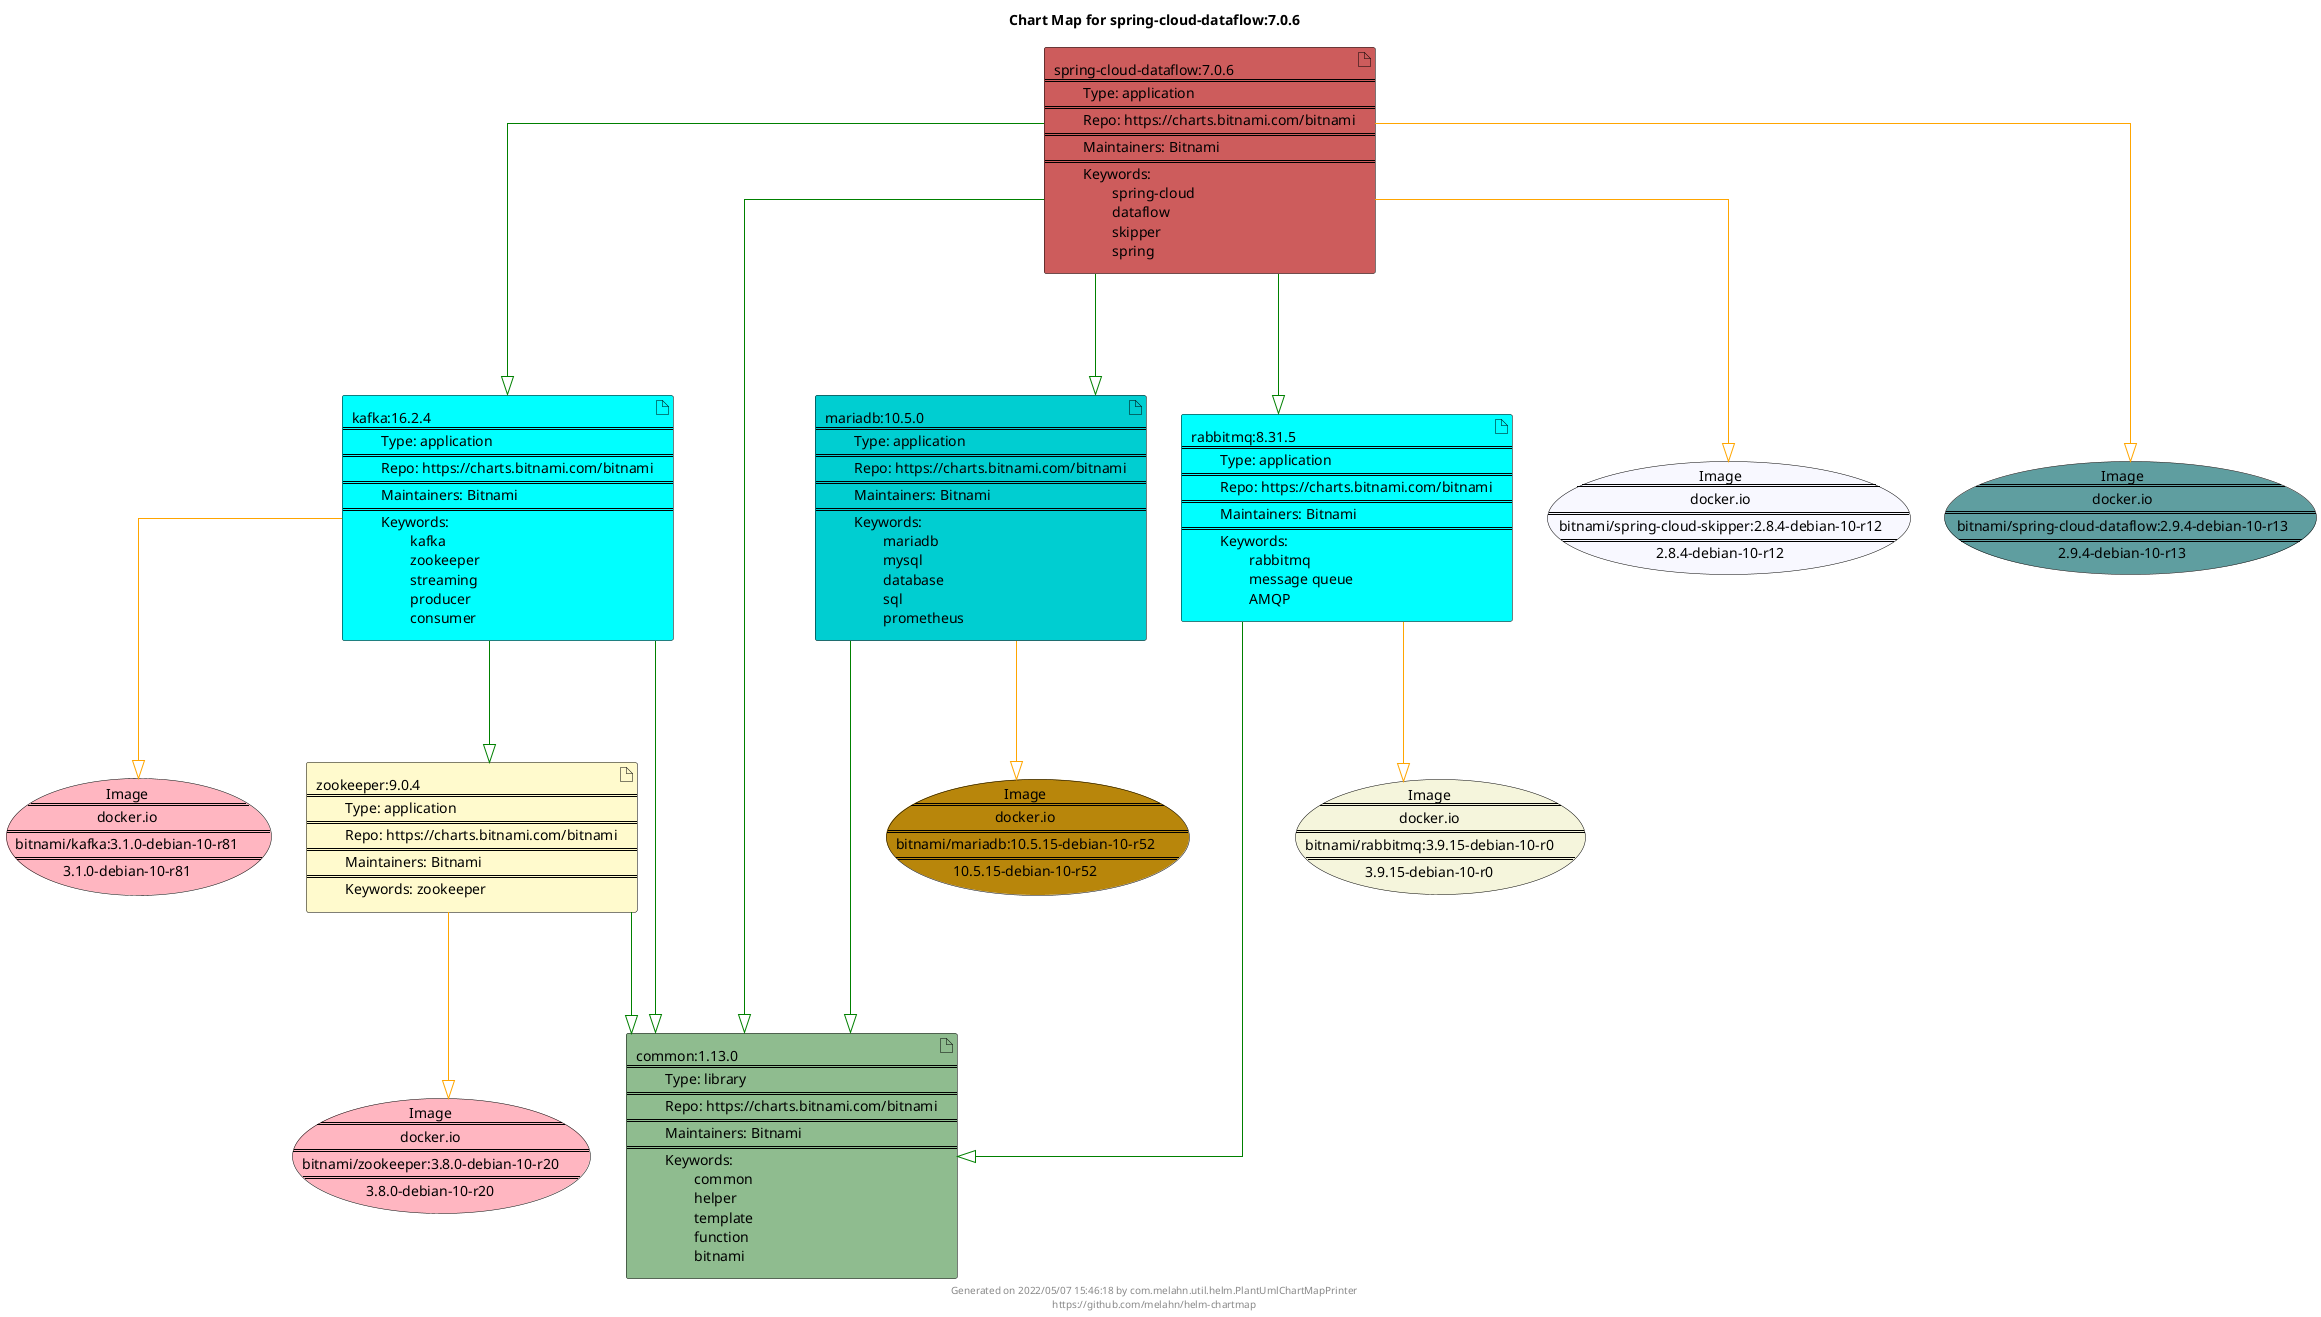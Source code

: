 @startuml
skinparam linetype ortho
skinparam backgroundColor white
skinparam usecaseBorderColor black
skinparam usecaseArrowColor LightSlateGray
skinparam artifactBorderColor black
skinparam artifactArrowColor LightSlateGray

title Chart Map for spring-cloud-dataflow:7.0.6

'There are 6 referenced Helm Charts
artifact "kafka:16.2.4\n====\n\tType: application\n====\n\tRepo: https://charts.bitnami.com/bitnami\n====\n\tMaintainers: Bitnami\n====\n\tKeywords: \n\t\tkafka\n\t\tzookeeper\n\t\tstreaming\n\t\tproducer\n\t\tconsumer" as kafka_16_2_4 #Aqua
artifact "common:1.13.0\n====\n\tType: library\n====\n\tRepo: https://charts.bitnami.com/bitnami\n====\n\tMaintainers: Bitnami\n====\n\tKeywords: \n\t\tcommon\n\t\thelper\n\t\ttemplate\n\t\tfunction\n\t\tbitnami" as common_1_13_0 #DarkSeaGreen
artifact "spring-cloud-dataflow:7.0.6\n====\n\tType: application\n====\n\tRepo: https://charts.bitnami.com/bitnami\n====\n\tMaintainers: Bitnami\n====\n\tKeywords: \n\t\tspring-cloud\n\t\tdataflow\n\t\tskipper\n\t\tspring" as spring_cloud_dataflow_7_0_6 #IndianRed
artifact "mariadb:10.5.0\n====\n\tType: application\n====\n\tRepo: https://charts.bitnami.com/bitnami\n====\n\tMaintainers: Bitnami\n====\n\tKeywords: \n\t\tmariadb\n\t\tmysql\n\t\tdatabase\n\t\tsql\n\t\tprometheus" as mariadb_10_5_0 #DarkTurquoise
artifact "rabbitmq:8.31.5\n====\n\tType: application\n====\n\tRepo: https://charts.bitnami.com/bitnami\n====\n\tMaintainers: Bitnami\n====\n\tKeywords: \n\t\trabbitmq\n\t\tmessage queue\n\t\tAMQP" as rabbitmq_8_31_5 #Aqua
artifact "zookeeper:9.0.4\n====\n\tType: application\n====\n\tRepo: https://charts.bitnami.com/bitnami\n====\n\tMaintainers: Bitnami\n====\n\tKeywords: zookeeper" as zookeeper_9_0_4 #LemonChiffon

'There are 6 referenced Docker Images
usecase "Image\n====\ndocker.io\n====\nbitnami/mariadb:10.5.15-debian-10-r52\n====\n10.5.15-debian-10-r52" as docker_io_bitnami_mariadb_10_5_15_debian_10_r52 #DarkGoldenRod
usecase "Image\n====\ndocker.io\n====\nbitnami/spring-cloud-skipper:2.8.4-debian-10-r12\n====\n2.8.4-debian-10-r12" as docker_io_bitnami_spring_cloud_skipper_2_8_4_debian_10_r12 #GhostWhite
usecase "Image\n====\ndocker.io\n====\nbitnami/zookeeper:3.8.0-debian-10-r20\n====\n3.8.0-debian-10-r20" as docker_io_bitnami_zookeeper_3_8_0_debian_10_r20 #LightPink
usecase "Image\n====\ndocker.io\n====\nbitnami/rabbitmq:3.9.15-debian-10-r0\n====\n3.9.15-debian-10-r0" as docker_io_bitnami_rabbitmq_3_9_15_debian_10_r0 #Beige
usecase "Image\n====\ndocker.io\n====\nbitnami/spring-cloud-dataflow:2.9.4-debian-10-r13\n====\n2.9.4-debian-10-r13" as docker_io_bitnami_spring_cloud_dataflow_2_9_4_debian_10_r13 #CadetBlue
usecase "Image\n====\ndocker.io\n====\nbitnami/kafka:3.1.0-debian-10-r81\n====\n3.1.0-debian-10-r81" as docker_io_bitnami_kafka_3_1_0_debian_10_r81 #LightPink

'Chart Dependencies
spring_cloud_dataflow_7_0_6--[#green]-|>mariadb_10_5_0
mariadb_10_5_0--[#green]-|>common_1_13_0
spring_cloud_dataflow_7_0_6--[#green]-|>common_1_13_0
spring_cloud_dataflow_7_0_6--[#green]-|>rabbitmq_8_31_5
rabbitmq_8_31_5--[#green]-|>common_1_13_0
spring_cloud_dataflow_7_0_6--[#green]-|>kafka_16_2_4
kafka_16_2_4--[#green]-|>zookeeper_9_0_4
zookeeper_9_0_4--[#green]-|>common_1_13_0
kafka_16_2_4--[#green]-|>common_1_13_0
kafka_16_2_4--[#orange]-|>docker_io_bitnami_kafka_3_1_0_debian_10_r81
spring_cloud_dataflow_7_0_6--[#orange]-|>docker_io_bitnami_spring_cloud_skipper_2_8_4_debian_10_r12
spring_cloud_dataflow_7_0_6--[#orange]-|>docker_io_bitnami_spring_cloud_dataflow_2_9_4_debian_10_r13
mariadb_10_5_0--[#orange]-|>docker_io_bitnami_mariadb_10_5_15_debian_10_r52
rabbitmq_8_31_5--[#orange]-|>docker_io_bitnami_rabbitmq_3_9_15_debian_10_r0
zookeeper_9_0_4--[#orange]-|>docker_io_bitnami_zookeeper_3_8_0_debian_10_r20

center footer Generated on 2022/05/07 15:46:18 by com.melahn.util.helm.PlantUmlChartMapPrinter\nhttps://github.com/melahn/helm-chartmap
@enduml
